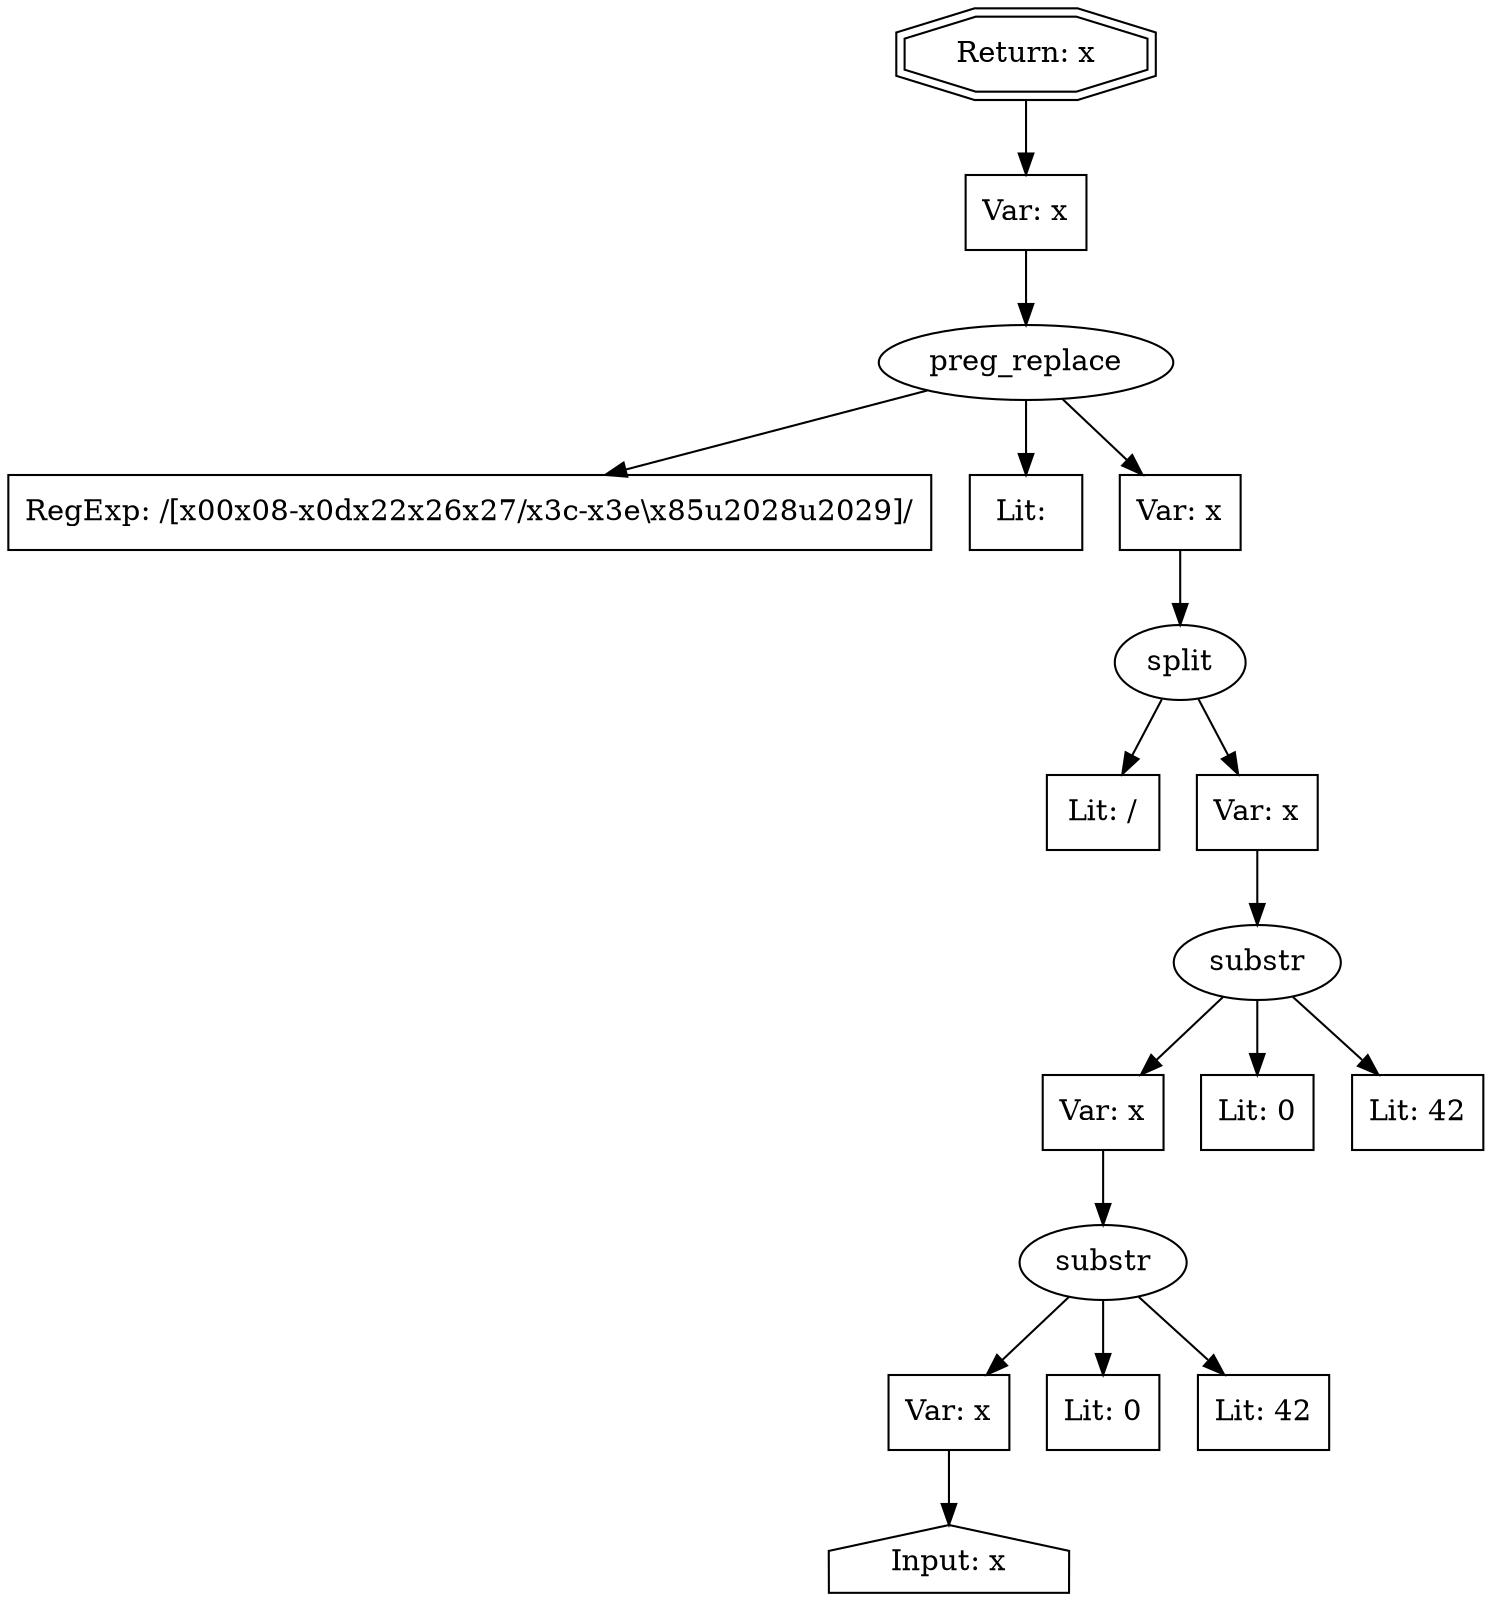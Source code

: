 // Finding: 99c7a8fa-7044-4edd-9393-ccc2140791c0
// Finding.url: https://example21.com/about/living-in-flagstaff/#";};});taintfoxLog('8aa79293b72d469382ac60efca24bb99')//
// Finding.parentloc: https://example21.com/about/living-in-flagstaff/#";};});taintfoxLog('8aa79293b72d469382ac60efca24bb99')//
// Finding.domain: example21.com
// Finding.base_domain: example21.com
// Finding.source: location.href
// Finding.sink: eval
// Sanitizer.score: 8
// Sanitizer.name: kd[7]
// Sanitizer.location: https://www.example22.com/gtm.js?id=GTM-W5SR4XD - kd[7]:2528:426
// Finding.begin: 118
// Finding.end: 125
// Finding.original_uuid: 6cc024f7-507a-41ca-869f-0fc71ab922bb
// Finding.TwentyFiveMillionFlowsId: 1588107044
// Finding.script: https://www.example22.com/gtm.js?id=GTM-W5SR4XD
// Finding.line: 3
// Exploit.uuid: 8aa79293-b72d-4693-82ac-60efca24bb99
// Exploit.success: false
// Exploit.status: validated
// Exploit.method: C
// Exploit.type: js
// Exploit.token: Literal
// Exploit.content: =; Path=/; Expires=Thu, 01 Jan 1970 00:00:01 GMT;Domain=example21.com
// Exploit.quote_type: None
// Exploit.tag: None
// Exploit.break_out: ";};});
// Exploit.break_in: //
// Exploit.payload: ";};});taintfoxLog(1)//
// Exploit.begin_taint_url: 8
// Exploit.end_taint_url: 11
// Exploit.replace_begin_url: 42
// Exploit.replace_end_url: 42
// Exploit.replace_begin_param: 121
// Exploit.replace_end_param: 121
// Issues.LargestEncodeAttrStringChain: 0
// Issues.LargestTextFragmentEncodeChainLength: 0
// Issues.HasApproximation: true
// Issues.HasMissingImplementation: false
// Issues.HasInfiniteRegexWithFunctionReplacer: false
// Issues.MergedSplitAndJoins: false
// Issues.HasUrlInRhsOfReplace: false
// Issues.HasUrlInLhsOfReplace: false
// Issues.HasCookieValueInLhsOfreplace: false
// Issues.HasCookieValueInRhsOfreplace: false
// Issues.HasCookieValueInMatchPattern: false
// Issues.HasCookieValueInExecPattern: false
// Issues.RemovedLRConcats: false
// Issues.RemovedReplaceArtifacts: false
// Issues.HasUrlInMatchPattern: false
// Issues.HasUrlInExecPattern: false
// Issues.RemovedNOPreplaces: false
// Issues.Known_sanitizer: false
// DepGraph.hash: -305087318
// DepGraph.sanitizer_hash: -57834231
// Approximated Implementation for: replace([\x00\x08-\x0d\x22\x26\x27\/\x3c-\x3e\\\x85\u2028\u2029]/g: 1, s: 0, u: 0, m: 0, i: 0 [escapes(<: 1, >: 1, &: 1, ": 1, ': 1, /: 1, \: 1, =: 1), function_rhs: true], 'function(a){return ud[a]}') - Other Exception: ReferenceError: ud is not defined 
digraph cfg {
n0 [shape=house, label="Input: x"];
n1 [shape=ellipse, label="substr"];
n2 [shape=box, label="Var: x"];
n3 [shape=box, label="Lit: 0"];
n4 [shape=box, label="Lit: 42"];
n5 [shape=ellipse, label="substr"];
n6 [shape=box, label="Var: x"];
n7 [shape=box, label="Lit: 0"];
n8 [shape=box, label="Lit: 42"];
n9 [shape=ellipse, label="split"];
n10 [shape=box, label="Lit: /"];
n11 [shape=box, label="Var: x"];
n12 [shape=ellipse, label="preg_replace"];
n13 [shape=box, label="RegExp: /[\x00\x08-\x0d\x22\x26\x27\/\x3c-\x3e\\\x85\u2028\u2029]/"];
n14 [shape=box, label="Lit: "];
n15 [shape=box, label="Var: x"];
n16 [shape=box, label="Var: x"];
n17 [shape=doubleoctagon, label="Return: x"];
n2 -> n0;
n1 -> n2;
n1 -> n3;
n1 -> n4;
n6 -> n1;
n5 -> n6;
n5 -> n7;
n5 -> n8;
n11 -> n5;
n9 -> n10;
n9 -> n11;
n15 -> n9;
n12 -> n13;
n12 -> n14;
n12 -> n15;
n16 -> n12;
n17 -> n16;
}